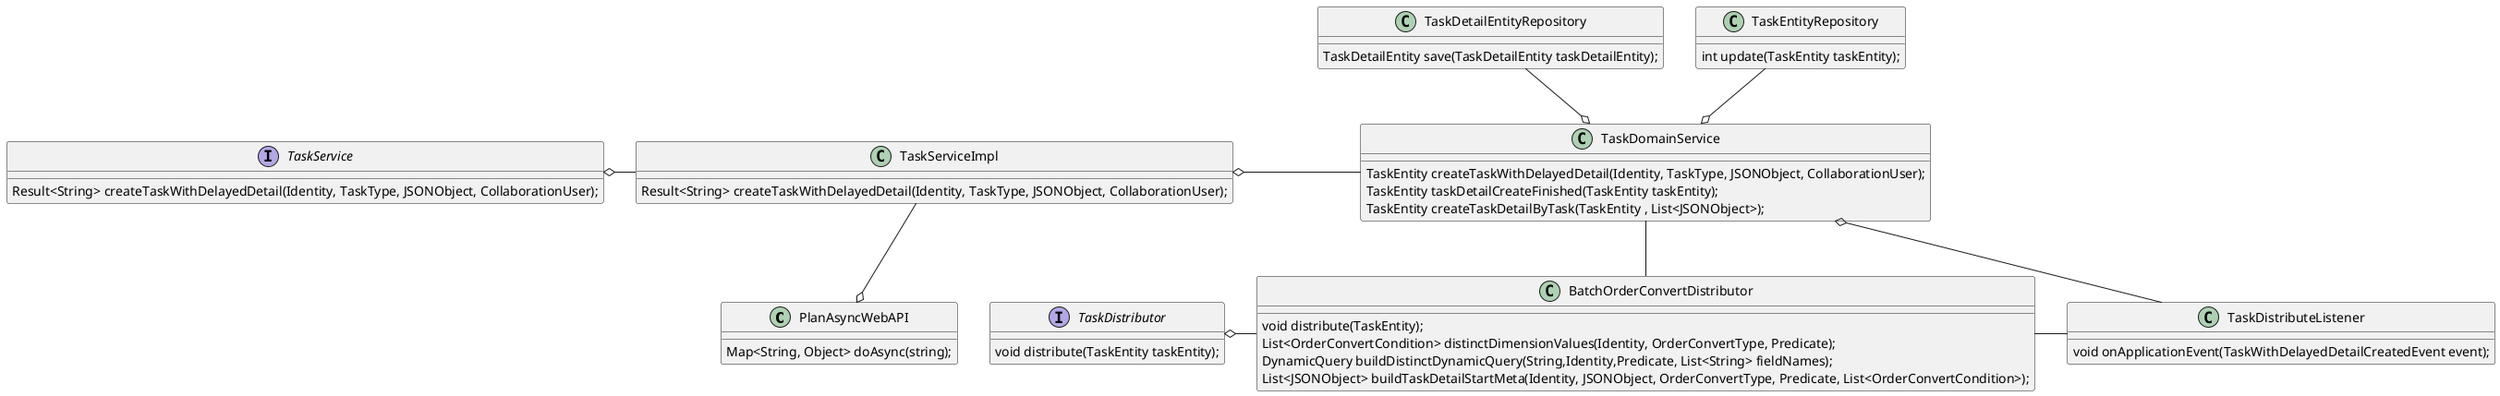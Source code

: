 @startuml

class PlanAsyncWebAPI {
	 Map<String, Object> doAsync(string);
}

interface TaskService {
    Result<String> createTaskWithDelayedDetail(Identity, TaskType, JSONObject, CollaborationUser);
}

class TaskServiceImpl {
    Result<String> createTaskWithDelayedDetail(Identity, TaskType, JSONObject, CollaborationUser);
}

class TaskDomainService {
    TaskEntity createTaskWithDelayedDetail(Identity, TaskType, JSONObject, CollaborationUser);
    TaskEntity taskDetailCreateFinished(TaskEntity taskEntity);
    TaskEntity createTaskDetailByTask(TaskEntity , List<JSONObject>);
}

class TaskDistributeListener {
	void onApplicationEvent(TaskWithDelayedDetailCreatedEvent event);
}

interface TaskDistributor {
    void distribute(TaskEntity taskEntity);
}

class BatchOrderConvertDistributor {
    void distribute(TaskEntity);
    List<OrderConvertCondition> distinctDimensionValues(Identity, OrderConvertType, Predicate);
    DynamicQuery buildDistinctDynamicQuery(String,Identity,Predicate, List<String> fieldNames);
    List<JSONObject> buildTaskDetailStartMeta(Identity, JSONObject, OrderConvertType, Predicate, List<OrderConvertCondition>);
}

class TaskEntityRepository{
    int update(TaskEntity taskEntity);
}

class TaskDetailEntityRepository {
    TaskDetailEntity save(TaskDetailEntity taskDetailEntity);
}

PlanAsyncWebAPI o--up TaskServiceImpl
TaskService o--right TaskServiceImpl
TaskServiceImpl o--right TaskDomainService
TaskDomainService o--down TaskDistributeListener
TaskDistributor o--right BatchOrderConvertDistributor
BatchOrderConvertDistributor --right TaskDistributeListener
BatchOrderConvertDistributor --up TaskDomainService
TaskDomainService o--up TaskEntityRepository
TaskDomainService o--up TaskDetailEntityRepository

@enduml
